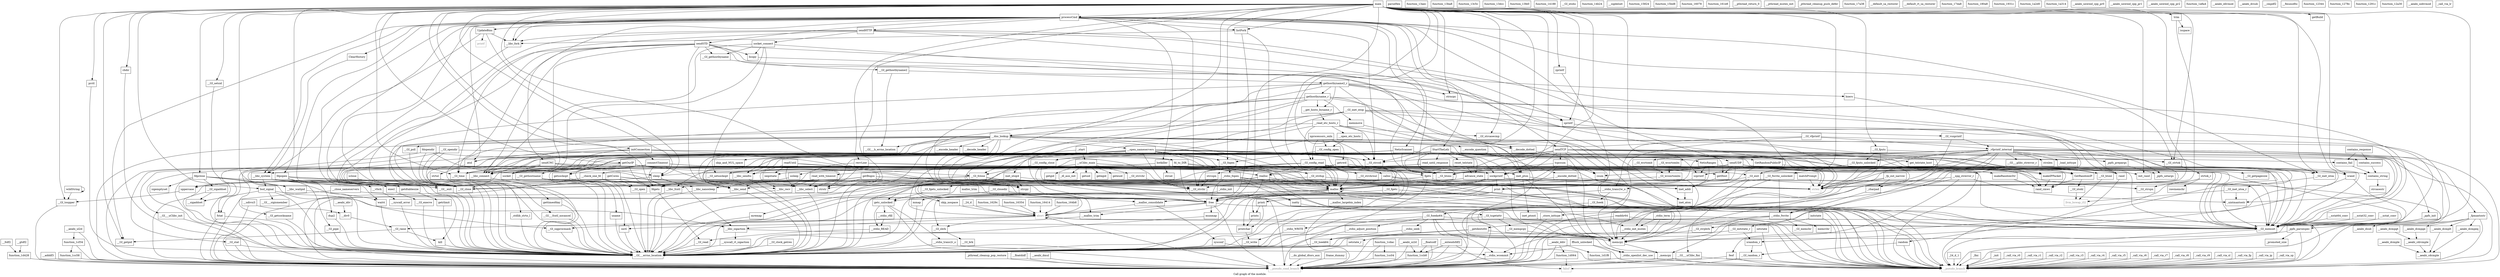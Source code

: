 digraph "Call graph of the module." {
  label="Call graph of the module.";
  node [shape=record];

  Node_fdgets [label="{fdgets}"];
  Node_parseHex [label="{parseHex}"];
  Node_read_with_timeout [label="{read_with_timeout}"];
  Node_contains_success [label="{contains_success}"];
  Node_csum [label="{csum}"];
  Node_contains_fail [label="{contains_fail}"];
  Node_wildString [label="{wildString}"];
  Node_getHost [label="{getHost}"];
  Node_uppercase [label="{uppercase}"];
  Node_readUntil [label="{readUntil}"];
  Node_botkiller [label="{botkiller}"];
  Node_tcpcsum [label="{tcpcsum}"];
  Node_contains_response [label="{contains_response}"];
  Node_contains_string [label="{contains_string}"];
  Node_makeIPPacket [label="{makeIPPacket}"];
  Node_getBogos [label="{getBogos}"];
  Node_getCores [label="{getCores}"];
  Node_get_telstate_host [label="{get_telstate_host}"];
  Node_ClearHistory [label="{ClearHistory}"];
  Node_GetRandomPublicIP [label="{GetRandomPublicIP}"];
  Node_NetisScanner [label="{NetisScanner}"];
  Node_connectTimeout [label="{connectTimeout}"];
  Node_sclose [label="{sclose}"];
  Node_sendTCP [label="{sendTCP}"];
  Node_socket_connect [label="{socket_connect}"];
  Node_listFork [label="{listFork}"];
  Node_makeRandomStr [label="{makeRandomStr}"];
  Node_advance_state [label="{advance_state}"];
  Node_recvLine [label="{recvLine}"];
  Node_sendUDP [label="{sendUDP}"];
  Node_read_until_response [label="{read_until_response}"];
  Node_NetisRanges [label="{NetisRanges}"];
  Node_GetRandomIP [label="{GetRandomIP}"];
  Node_reset_telstate [label="{reset_telstate}"];
  Node_StartTheLelz [label="{StartTheLelz}"];
  Node_negotiate [label="{negotiate}"];
  Node_sendSTD [label="{sendSTD}"];
  Node_matchPrompt [label="{matchPrompt}"];
  Node_fdopendir [label="{fdopendir}"];
  Node_readdir64 [label="{readdir64}"];
  Node__ppfs_parsespec [label="{_ppfs_parsespec}"];
  Node_feof [label="{feof}"];
  Node_function_13aec [label="{function_13aec}"];
  Node_fgets [label="{fgets}"];
  Node_function_13ba8 [label="{function_13ba8}"];
  Node___GI_fputs [label="{__GI_fputs}"];
  Node_function_13c5c [label="{function_13c5c}"];
  Node__stdio_openlist_dec_use [label="{_stdio_openlist_dec_use}"];
  Node_function_13dcc [label="{function_13dcc}"];
  Node_fflush_unlocked [label="{fflush_unlocked}"];
  Node_function_13fe0 [label="{function_13fe0}"];
  Node___GI_fgets_unlocked [label="{__GI_fgets_unlocked}"];
  Node___GI_fputs_unlocked [label="{__GI_fputs_unlocked}"];
  Node___GI_fwrite_unlocked [label="{__GI_fwrite_unlocked}"];
  Node_function_14188 [label="{function_14188}"];
  Node___GI_memset [label="{__GI_memset}"];
  Node_strlen [color="gray50", fontcolor="gray50", label="{strlen}"];
  Node_bcopy [label="{bcopy}"];
  Node___GI_strcoll [label="{__GI_strcoll}"];
  Node_memcpy [label="{memcpy}"];
  Node_bzero [label="{bzero}"];
  Node_strstr [label="{strstr}"];
  Node_strnlen [label="{strnlen}"];
  Node_strcat [label="{strcat}"];
  Node_strcpy [label="{strcpy}"];
  Node_strncpy [label="{strncpy}"];
  Node___GI_strchr [label="{__GI_strchr}"];
  Node___GI___glibc_strerror_r [label="{__GI___glibc_strerror_r}"];
  Node___GI_strtok [label="{__GI_strtok}"];
  Node___GI_strcasecmp [label="{__GI_strcasecmp}"];
  Node___xpg_strerror_r [label="{__xpg_strerror_r}"];
  Node_strcasestr [label="{strcasestr}"];
  Node_isatty [label="{isatty}"];
  Node___GI_tcgetattr [label="{__GI_tcgetattr}"];
  Node___GI_htons [label="{__GI_htons}"];
  Node___GI_htonl [label="{__GI_htonl}"];
  Node___GI_ntohs [label="{__GI_ntohs}"];
  Node___GI_ntohl [label="{__GI_ntohl}"];
  Node___GI_inet_ntoa_r [label="{__GI_inet_ntoa_r}"];
  Node___GI_inet_ntoa [label="{__GI_inet_ntoa}"];
  Node_inet_addr [label="{inet_addr}"];
  Node___GI_gethostbyname [label="{__GI_gethostbyname}"];
  Node___GI_gethostbyname2 [label="{__GI_gethostbyname2}"];
  Node_function_14b24 [label="{function_14b24}"];
  Node___libc_connect [label="{__libc_connect}"];
  Node___GI_getsockname [label="{__GI_getsockname}"];
  Node_getsockopt [label="{getsockopt}"];
  Node___libc_recv [label="{__libc_recv}"];
  Node___libc_send [label="{__libc_send}"];
  Node___libc_sendto [label="{__libc_sendto}"];
  Node___GI_setsockopt [label="{__GI_setsockopt}"];
  Node_socket [label="{socket}"];
  Node___GI_raise [label="{__GI_raise}"];
  Node___GI_sigaddset [label="{__GI_sigaddset}"];
  Node_sigemptyset [label="{sigemptyset}"];
  Node_bsd_signal [label="{bsd_signal}"];
  Node___GI___sigismember [label="{__GI___sigismember}"];
  Node___sigaddset [label="{__sigaddset}"];
  Node___sigdelset [label="{__sigdelset}"];
  Node___malloc_largebin_index [label="{__malloc_largebin_index}"];
  Node_malloc [label="{malloc}"];
  Node_function_15824 [label="{function_15824}"];
  Node_realloc [label="{realloc}"];
  Node_function_15bd8 [label="{function_15bd8}"];
  Node___malloc_trim [label="{__malloc_trim}"];
  Node___malloc_consolidate [label="{__malloc_consolidate}"];
  Node_free [label="{free}"];
  Node_function_16078 [label="{function_16078}"];
  Node_malloc_trim [label="{malloc_trim}"];
  Node_abort [label="{abort}"];
  Node_function_161e8 [label="{function_161e8}"];
  Node_rand [label="{rand}"];
  Node_random [label="{random}"];
  Node_function_1629c [label="{function_1629c}"];
  Node_setstate [label="{setstate}"];
  Node_function_16354 [label="{function_16354}"];
  Node_initstate [label="{initstate}"];
  Node_function_16414 [label="{function_16414}"];
  Node_srand [label="{srand}"];
  Node_function_164b8 [label="{function_164b8}"];
  Node_setstate_r [label="{setstate_r}"];
  Node___GI_random_r [label="{__GI_random_r}"];
  Node_srandom_r [label="{srandom_r}"];
  Node__24_d_1 [label="{_24_d_1}"];
  Node___GI_initstate_r [label="{__GI_initstate_r}"];
  Node_atol [label="{atol}"];
  Node_strtol [label="{strtol}"];
  Node__stdlib_strto_l [label="{_stdlib_strto_l}"];
  Node___GI_exit [label="{__GI_exit}"];
  Node_sleep [label="{sleep}"];
  Node_nprocessors_onln [label="{nprocessors_onln}"];
  Node_sysconf [label="{sysconf}"];
  Node_execl [label="{execl}"];
  Node_usleep [label="{usleep}"];
  Node___pthread_return_0 [label="{__pthread_return_0}"];
  Node___pthread_mutex_init [label="{__pthread_mutex_init}"];
  Node__pthread_cleanup_push_defer [label="{_pthread_cleanup_push_defer}"];
  Node__pthread_cleanup_pop_restore [label="{_pthread_cleanup_pop_restore}"];
  Node___GI___uClibc_fini [label="{__GI___uClibc_fini}"];
  Node___check_one_fd [label="{__check_one_fd}"];
  Node___GI___uClibc_init [label="{__GI___uClibc_init}"];
  Node___GI_opendir [label="{__GI_opendir}"];
  Node___uClibc_main [label="{__uClibc_main}"];
  Node___libc_system [label="{__libc_system}"];
  Node_mmap [label="{mmap}"];
  Node___syscall_error [label="{__syscall_error}"];
  Node___libc_sigaction [label="{__libc_sigaction}"];
  Node_function_17a38 [label="{function_17a38}"];
  Node___default_sa_restorer [label="{__default_sa_restorer}"];
  Node___default_rt_sa_restorer [label="{__default_rt_sa_restorer}"];
  Node_wait4 [label="{wait4}"];
  Node___GI_execve [label="{__GI_execve}"];
  Node_getuid [label="{getuid}"];
  Node___GI_clock_getres [label="{__GI_clock_getres}"];
  Node_getrlimit [label="{getrlimit}"];
  Node_getegid [label="{getegid}"];
  Node_geteuid [label="{geteuid}"];
  Node___GI_sbrk [label="{__GI_sbrk}"];
  Node_getgid [label="{getgid}"];
  Node_munmap [label="{munmap}"];
  Node___libc_nanosleep [label="{__libc_nanosleep}"];
  Node_mremap [label="{mremap}"];
  Node___syscall_rt_sigaction [label="{__syscall_rt_sigaction}"];
  Node___GI_closedir [label="{__GI_closedir}"];
  Node_function_17da8 [label="{function_17da8}"];
  Node_fd_to_DIR [label="{fd_to_DIR}"];
  Node_function_180a8 [label="{function_180a8}"];
  Node___GI___h_errno_location [label="{__GI___h_errno_location}"];
  Node___GI_config_read [label="{__GI_config_read}"];
  Node___GI_config_close [label="{__GI_config_close}"];
  Node___GI_config_open [label="{__GI_config_open}"];
  Node___GI_wcrtomb [label="{__GI_wcrtomb}"];
  Node___GI_wcsrtombs [label="{__GI_wcsrtombs}"];
  Node___GI_wcsnrtombs [label="{__GI_wcsnrtombs}"];
  Node___stdio_WRITE [label="{__stdio_WRITE}"];
  Node___stdio_fwrite [label="{__stdio_fwrite}"];
  Node___stdio_trans2w_o [label="{__stdio_trans2w_o}"];
  Node__load_inttype [label="{_load_inttype}"];
  Node__store_inttype [label="{_store_inttype}"];
  Node__uintmaxtostr [label="{_uintmaxtostr}"];
  Node__fpmaxtostr [label="{_fpmaxtostr}"];
  Node___GI_fgetc [label="{__GI_fgetc}"];
  Node_function_1931c [label="{function_1931c}"];
  Node_getc_unlocked [label="{getc_unlocked}"];
  Node__memcpy [label="{_memcpy}"];
  Node___GI_memchr [label="{__GI_memchr}"];
  Node_strtok_r [label="{strtok_r}"];
  Node_strcspn [label="{strcspn}"];
  Node_rawmemchr [label="{rawmemchr}"];
  Node_memrchr [label="{memrchr}"];
  Node___GI_strspn [label="{__GI_strspn}"];
  Node___GI_strrchr [label="{__GI_strrchr}"];
  Node___GI_mempcpy [label="{__GI_mempcpy}"];
  Node___GI_strchrnul [label="{__GI_strchrnul}"];
  Node___GI_strpbrk [label="{__GI_strpbrk}"];
  Node_inet_aton [label="{inet_aton}"];
  Node_gethostbyname2_r [label="{gethostbyname2_r}"];
  Node_calloc [label="{calloc}"];
  Node_function_1a2d0 [label="{function_1a2d0}"];
  Node__dl_aux_init [label="{_dl_aux_init}"];
  Node_function_1a314 [label="{function_1a314}"];
  Node___GI_brk [label="{__GI_brk}"];
  Node___aeabi_unwind_cpp_pr0 [label="{__aeabi_unwind_cpp_pr0}"];
  Node___aeabi_unwind_cpp_pr1 [label="{__aeabi_unwind_cpp_pr1}"];
  Node___aeabi_unwind_cpp_pr2 [label="{__aeabi_unwind_cpp_pr2}"];
  Node_fstat [label="{fstat}"];
  Node___xstat64_conv [label="{__xstat64_conv}"];
  Node___xstat32_conv [label="{__xstat32_conv}"];
  Node___xstat_conv [label="{__xstat_conv}"];
  Node___getdents64 [label="{__getdents64}"];
  Node___GI_fseek [label="{__GI_fseek}"];
  Node___GI_fseeko64 [label="{__GI_fseeko64}"];
  Node_function_1a8a4 [label="{function_1a8a4}"];
  Node___stdio_READ [label="{__stdio_READ}"];
  Node___stdio_adjust_position [label="{__stdio_adjust_position}"];
  Node___stdio_rfill [label="{__stdio_rfill}"];
  Node___stdio_trans2r_o [label="{__stdio_trans2r_o}"];
  Node___stdio_seek [label="{__stdio_seek}"];
  Node_inet_pton4 [label="{inet_pton4}"];
  Node_inet_pton [label="{inet_pton}"];
  Node_inet_ntop4 [label="{inet_ntop4}"];
  Node___GI_inet_ntop [label="{__GI_inet_ntop}"];
  Node___decode_dotted [label="{__decode_dotted}"];
  Node___dns_lookup [label="{__dns_lookup}"];
  Node__24_d [label="{_24_d}"];
  Node_skip_nospace [label="{skip_nospace}"];
  Node_skip_and_NUL_space [label="{skip_and_NUL_space}"];
  Node___open_nameservers [label="{__open_nameservers}"];
  Node___close_nameservers [label="{__close_nameservers}"];
  Node___get_hosts_byname_r [label="{__get_hosts_byname_r}"];
  Node_gethostbyname_r [label="{gethostbyname_r}"];
  Node___GI_poll [label="{__GI_poll}"];
  Node___GI_gethostname [label="{__GI_gethostname}"];
  Node___GI_stat [label="{__GI_stat}"];
  Node___GI_lseek64 [label="{__GI_lseek64}"];
  Node_memmove [label="{memmove}"];
  Node___GI_strdup [label="{__GI_strdup}"];
  Node___encode_header [label="{__encode_header}"];
  Node___decode_header [label="{__decode_header}"];
  Node___encode_question [label="{__encode_question}"];
  Node___open_etc_hosts [label="{__open_etc_hosts}"];
  Node___read_etc_hosts_r [label="{__read_etc_hosts_r}"];
  Node_uname [label="{uname}"];
  Node___encode_dotted [label="{__encode_dotted}"];
  Node___aeabi_idiv [label="{__aeabi_idiv}"];
  Node___aeabi_idivmod [label="{__aeabi_idivmod}"];
  Node___aeabi_drsub [label="{__aeabi_drsub}"];
  Node___aeabi_dsub [label="{__aeabi_dsub}"];
  Node___adddf3 [label="{__adddf3}"];
  Node_function_1cc04 [label="{function_1cc04}"];
  Node_function_1cc58 [label="{function_1cc58}"];
  Node_function_1ccb8 [label="{function_1ccb8}"];
  Node_function_1cdac [label="{function_1cdac}"];
  Node___aeabi_ui2d [label="{__aeabi_ui2d}"];
  Node___floatsidf [label="{__floatsidf}"];
  Node___extendsfdf2 [label="{__extendsfdf2}"];
  Node___aeabi_ul2d [label="{__aeabi_ul2d}"];
  Node___floatdidf [label="{__floatdidf}"];
  Node_function_1cf34 [label="{function_1cf34}"];
  Node___aeabi_dmul [label="{__aeabi_dmul}"];
  Node_function_1d064 [label="{function_1d064}"];
  Node_function_1d1f8 [label="{function_1d1f8}"];
  Node___aeabi_ddiv [label="{__aeabi_ddiv}"];
  Node___gtdf2 [label="{__gtdf2}"];
  Node___ltdf2 [label="{__ltdf2}"];
  Node___cmpdf2 [label="{__cmpdf2}"];
  Node_function_1d428 [label="{function_1d428}"];
  Node___aeabi_cdrcmple [label="{__aeabi_cdrcmple}"];
  Node___aeabi_cdcmple [label="{__aeabi_cdcmple}"];
  Node___aeabi_dcmpeq [label="{__aeabi_dcmpeq}"];
  Node___aeabi_dcmplt [label="{__aeabi_dcmplt}"];
  Node___aeabi_dcmple [label="{__aeabi_dcmple}"];
  Node___aeabi_dcmpge [label="{__aeabi_dcmpge}"];
  Node___aeabi_dcmpgt [label="{__aeabi_dcmpgt}"];
  Node___fixunsdfsi [label="{__fixunsdfsi}"];
  Node__fini [label="{_fini}"];
  Node_llvm_bswap_i32 [color="gray50", fontcolor="gray50", label="{llvm_bswap_i32}"];
  Node_abort [color="gray50", fontcolor="gray50", label="{abort}"];
  Node_fabsf [color="gray50", fontcolor="gray50", label="{fabsf}"];
  Node___GI_time [label="{__GI_time}"];
  Node_prctl [label="{prctl}"];
  Node___libc_fork [label="{__libc_fork}"];
  Node___libc_waitpid [label="{__libc_waitpid}"];
  Node___libc_select [label="{__libc_select}"];
  Node_chdir [label="{chdir}"];
  Node___GI_read [label="{__GI_read}"];
  Node_getdtablesize [label="{getdtablesize}"];
  Node_kill [label="{kill}"];
  Node_gettimeofday [label="{gettimeofday}"];
  Node___libc_fcntl [label="{__libc_fcntl}"];
  Node___GI___fcntl_nocancel [label="{__GI___fcntl_nocancel}"];
  Node___GI_write [label="{__GI_write}"];
  Node___GI_setsid [label="{__GI_setsid}"];
  Node_ioctl [label="{ioctl}"];
  Node___GI__exit [label="{__GI__exit}"];
  Node___GI_sigprocmask [label="{__GI_sigprocmask}"];
  Node___GI_close [label="{__GI_close}"];
  Node_isspace [label="{isspace}"];
  Node___GI_toupper [label="{__GI_toupper}"];
  Node___GI___errno_location [label="{__GI___errno_location}"];
  Node___GI_fclose [label="{__GI_fclose}"];
  Node_function_12344 [label="{function_12344}"];
  Node___GI_fopen [label="{__GI_fopen}"];
  Node_printf [color="gray50", fontcolor="gray50", label="{printf}"];
  Node_sprintf [label="{sprintf}"];
  Node___GI_vsnprintf [label="{__GI_vsnprintf}"];
  Node__stdio_fopen [label="{_stdio_fopen}"];
  Node_function_1278c [label="{function_1278c}"];
  Node__stdio_init [label="{_stdio_init}"];
  Node___stdio_init_mutex [label="{__stdio_init_mutex}"];
  Node__stdio_term [label="{_stdio_term}"];
  Node_function_1291c [label="{function_1291c}"];
  Node___stdio_wcommit [label="{__stdio_wcommit}"];
  Node___GI_vfprintf [label="{__GI_vfprintf}"];
  Node_function_12a30 [label="{function_12a30}"];
  Node__charpad [label="{_charpad}"];
  Node__fp_out_narrow [label="{_fp_out_narrow}"];
  Node__vfprintf_internal [label="{_vfprintf_internal}"];
  Node__ppfs_init [label="{_ppfs_init}"];
  Node__ppfs_prepargs [label="{_ppfs_prepargs}"];
  Node__ppfs_setargs [label="{_ppfs_setargs}"];
  Node_sendHTTP [label="{sendHTTP}"];
  Node_sendCNC [label="{sendCNC}"];
  Node_UpdateBins [label="{UpdateBins}"];
  Node_processCmd [label="{processCmd}"];
  Node_initConnection [label="{initConnection}"];
  Node_getOurIP [label="{getOurIP}"];
  Node_getBuild [label="{getBuild}"];
  Node_main [label="{main}"];
  Node___udivsi3 [label="{__udivsi3}"];
  Node___aeabi_uidivmod [label="{__aeabi_uidivmod}"];
  Node___div0 [label="{__div0}"];
  Node___vfork [label="{__vfork}"];
  Node_dup2 [label="{dup2}"];
  Node___GI_open [label="{__GI_open}"];
  Node___GI_pipe [label="{__GI_pipe}"];
  Node_getcwd [label="{getcwd}"];
  Node___GI_getpagesize [label="{__GI_getpagesize}"];
  Node___GI_getpid [label="{__GI_getpid}"];
  Node__promoted_size [label="{_promoted_size}"];
  Node___pseudo_branch [color="gray50", fontcolor="gray50", label="{__pseudo_branch}"];
  Node___pseudo_cond_branch [color="gray50", fontcolor="gray50", label="{__pseudo_cond_branch}"];
  Node__init [label="{_init}"];
  Node__call_via_r0 [label="{_call_via_r0}"];
  Node__call_via_r1 [label="{_call_via_r1}"];
  Node__call_via_r2 [label="{_call_via_r2}"];
  Node__call_via_r3 [label="{_call_via_r3}"];
  Node__call_via_r4 [label="{_call_via_r4}"];
  Node__call_via_r5 [label="{_call_via_r5}"];
  Node__call_via_lr [label="{_call_via_lr}"];
  Node__call_via_r6 [label="{_call_via_r6}"];
  Node__call_via_r7 [label="{_call_via_r7}"];
  Node__call_via_r8 [label="{_call_via_r8}"];
  Node__call_via_r9 [label="{_call_via_r9}"];
  Node__call_via_sl [label="{_call_via_sl}"];
  Node__call_via_fp [label="{_call_via_fp}"];
  Node__call_via_ip [label="{_call_via_ip}"];
  Node__call_via_sp [label="{_call_via_sp}"];
  Node___do_global_dtors_aux [label="{__do_global_dtors_aux}"];
  Node_frame_dummy [label="{frame_dummy}"];
  Node__start [label="{_start}"];
  Node_init_rand [label="{init_rand}"];
  Node_rand_cmwc [label="{rand_cmwc}"];
  Node_trim [label="{trim}"];
  Node_printchar [label="{printchar}"];
  Node_prints [label="{prints}"];
  Node_printi [label="{printi}"];
  Node_print [label="{print}"];
  Node_zprintf [label="{zprintf}"];
  Node_szprintf [label="{szprintf}"];
  Node_sockprintf [label="{sockprintf}"];
  Node_fdpopen [label="{fdpopen}"];
  Node_fdpclose [label="{fdpclose}"];
  Node_fdgets -> Node___GI_read;
  Node_read_with_timeout -> Node___libc_recv;
  Node_read_with_timeout -> Node___libc_select;
  Node_contains_success -> Node_contains_string;
  Node_contains_fail -> Node_contains_string;
  Node_wildString -> Node_wildString;
  Node_wildString -> Node___GI_toupper;
  Node_getHost -> Node_inet_addr;
  Node_uppercase -> Node___GI_toupper;
  Node_readUntil -> Node_negotiate;
  Node_readUntil -> Node_matchPrompt;
  Node_readUntil -> Node_strstr;
  Node_readUntil -> Node___libc_recv;
  Node_readUntil -> Node___libc_select;
  Node_botkiller -> Node_memcpy;
  Node_botkiller -> Node_strcat;
  Node_botkiller -> Node_sleep;
  Node_botkiller -> Node___libc_system;
  Node_tcpcsum -> Node_csum;
  Node_tcpcsum -> Node_memcpy;
  Node_tcpcsum -> Node___GI_htons;
  Node_tcpcsum -> Node_malloc;
  Node_tcpcsum -> Node_free;
  Node_contains_response -> Node_contains_success;
  Node_contains_response -> Node_contains_fail;
  Node_contains_string -> Node_strcasestr;
  Node_makeIPPacket -> Node_rand_cmwc;
  Node_getBogos -> Node_fdgets;
  Node_getBogos -> Node_uppercase;
  Node_getBogos -> Node___GI_memset;
  Node_getBogos -> Node_strlen;
  Node_getBogos -> Node_strstr;
  Node_getBogos -> Node_strcpy;
  Node_getBogos -> Node___GI_strchr;
  Node_getBogos -> Node___GI_close;
  Node_getBogos -> Node___GI_open;
  Node_getCores -> Node_fdgets;
  Node_getCores -> Node_uppercase;
  Node_getCores -> Node___GI_memset;
  Node_getCores -> Node_strstr;
  Node_getCores -> Node___GI_close;
  Node_getCores -> Node___GI_open;
  Node_get_telstate_host -> Node___GI_inet_ntoa;
  Node_ClearHistory -> Node___libc_system;
  Node_GetRandomPublicIP -> Node_inet_addr;
  Node_GetRandomPublicIP -> Node_rand;
  Node_GetRandomPublicIP -> Node_szprintf;
  Node_NetisScanner -> Node_NetisRanges;
  Node_NetisScanner -> Node___GI_memset;
  Node_NetisScanner -> Node_strlen;
  Node_NetisScanner -> Node___GI_htons;
  Node_NetisScanner -> Node___libc_sendto;
  Node_NetisScanner -> Node_socket;
  Node_NetisScanner -> Node___GI_close;
  Node_connectTimeout -> Node_getHost;
  Node_connectTimeout -> Node___GI_memset;
  Node_connectTimeout -> Node___GI_htons;
  Node_connectTimeout -> Node___libc_connect;
  Node_connectTimeout -> Node_getsockopt;
  Node_connectTimeout -> Node___libc_select;
  Node_connectTimeout -> Node___libc_fcntl;
  Node_connectTimeout -> Node___GI___errno_location;
  Node_sclose -> Node___GI_close;
  Node_sendTCP -> Node_csum;
  Node_sendTCP -> Node_getHost;
  Node_sendTCP -> Node_tcpcsum;
  Node_sendTCP -> Node_makeIPPacket;
  Node_sendTCP -> Node_GetRandomIP;
  Node_sendTCP -> Node___GI_memset;
  Node_sendTCP -> Node___GI_strcoll;
  Node_sendTCP -> Node___GI_strtok;
  Node_sendTCP -> Node___GI_htons;
  Node_sendTCP -> Node___GI_htonl;
  Node_sendTCP -> Node___libc_sendto;
  Node_sendTCP -> Node___GI_setsockopt;
  Node_sendTCP -> Node_socket;
  Node_sendTCP -> Node___GI_time;
  Node_sendTCP -> Node_rand_cmwc;
  Node_sendTCP -> Node_sockprintf;
  Node_socket_connect -> Node_bcopy;
  Node_socket_connect -> Node___GI_htons;
  Node_socket_connect -> Node___GI_gethostbyname;
  Node_socket_connect -> Node___libc_connect;
  Node_socket_connect -> Node___GI_setsockopt;
  Node_socket_connect -> Node_socket;
  Node_listFork -> Node_malloc;
  Node_listFork -> Node_free;
  Node_listFork -> Node___libc_fork;
  Node_makeRandomStr -> Node_rand_cmwc;
  Node_advance_state -> Node___GI_memset;
  Node_advance_state -> Node___GI_close;
  Node_recvLine -> Node___GI_memset;
  Node_recvLine -> Node___libc_recv;
  Node_recvLine -> Node___libc_select;
  Node_recvLine -> Node_sockprintf;
  Node_sendUDP -> Node_csum;
  Node_sendUDP -> Node_getHost;
  Node_sendUDP -> Node_makeIPPacket;
  Node_sendUDP -> Node_makeRandomStr;
  Node_sendUDP -> Node_GetRandomIP;
  Node_sendUDP -> Node___GI_memset;
  Node_sendUDP -> Node___GI_htons;
  Node_sendUDP -> Node___GI_htonl;
  Node_sendUDP -> Node___libc_sendto;
  Node_sendUDP -> Node___GI_setsockopt;
  Node_sendUDP -> Node_socket;
  Node_sendUDP -> Node_malloc;
  Node_sendUDP -> Node_rand;
  Node_sendUDP -> Node_srand;
  Node_sendUDP -> Node_usleep;
  Node_sendUDP -> Node___GI_time;
  Node_sendUDP -> Node_init_rand;
  Node_sendUDP -> Node_rand_cmwc;
  Node_sendUDP -> Node_sockprintf;
  Node_read_until_response -> Node_read_with_timeout;
  Node_read_until_response -> Node_contains_string;
  Node_read_until_response -> Node_negotiate;
  Node_read_until_response -> Node___GI_memset;
  Node_NetisRanges -> Node_inet_addr;
  Node_NetisRanges -> Node_rand;
  Node_NetisRanges -> Node_szprintf;
  Node_GetRandomIP -> Node___GI_ntohl;
  Node_GetRandomIP -> Node_rand_cmwc;
  Node_reset_telstate -> Node_advance_state;
  Node_StartTheLelz -> Node_contains_success;
  Node_StartTheLelz -> Node_contains_fail;
  Node_StartTheLelz -> Node_get_telstate_host;
  Node_StartTheLelz -> Node_GetRandomPublicIP;
  Node_StartTheLelz -> Node_advance_state;
  Node_StartTheLelz -> Node_read_until_response;
  Node_StartTheLelz -> Node_reset_telstate;
  Node_StartTheLelz -> Node___GI_memset;
  Node_StartTheLelz -> Node_strlen;
  Node_StartTheLelz -> Node___GI_htons;
  Node_StartTheLelz -> Node___libc_connect;
  Node_StartTheLelz -> Node_getsockopt;
  Node_StartTheLelz -> Node___libc_send;
  Node_StartTheLelz -> Node_socket;
  Node_StartTheLelz -> Node_malloc;
  Node_StartTheLelz -> Node_srand;
  Node_StartTheLelz -> Node___GI_time;
  Node_StartTheLelz -> Node___libc_select;
  Node_StartTheLelz -> Node___libc_fcntl;
  Node_StartTheLelz -> Node___GI___errno_location;
  Node_StartTheLelz -> Node_rand_cmwc;
  Node_StartTheLelz -> Node_sockprintf;
  Node_negotiate -> Node___libc_send;
  Node_sendSTD -> Node_bcopy;
  Node_sendSTD -> Node_memcpy;
  Node_sendSTD -> Node_bzero;
  Node_sendSTD -> Node___GI_gethostbyname;
  Node_sendSTD -> Node___libc_connect;
  Node_sendSTD -> Node___libc_send;
  Node_sendSTD -> Node_socket;
  Node_sendSTD -> Node_rand;
  Node_sendSTD -> Node___GI_time;
  Node_sendSTD -> Node___GI__exit;
  Node_sendSTD -> Node___GI_close;
  Node_matchPrompt -> Node_strlen;
  Node_fdopendir -> Node_fd_to_DIR;
  Node_fdopendir -> Node_fstat;
  Node_fdopendir -> Node___libc_fcntl;
  Node_fdopendir -> Node___GI___errno_location;
  Node_readdir64 -> Node___getdents64;
  Node_readdir64 -> Node___pseudo_branch;
  Node__ppfs_parsespec -> Node_memcpy;
  Node__ppfs_parsespec -> Node__promoted_size;
  Node__ppfs_parsespec -> Node___pseudo_branch;
  Node_feof -> Node___pseudo_branch;
  Node_feof -> Node___pseudo_cond_branch;
  Node_fgets -> Node___GI_fgets_unlocked;
  Node_fgets -> Node___pseudo_branch;
  Node_fgets -> Node___pseudo_cond_branch;
  Node___GI_fputs -> Node___GI_fputs_unlocked;
  Node___GI_fputs -> Node___pseudo_branch;
  Node___GI_fputs -> Node___pseudo_cond_branch;
  Node__stdio_openlist_dec_use -> Node___pseudo_branch;
  Node__stdio_openlist_dec_use -> Node___pseudo_cond_branch;
  Node_fflush_unlocked -> Node__stdio_openlist_dec_use;
  Node_fflush_unlocked -> Node___stdio_wcommit;
  Node_fflush_unlocked -> Node___pseudo_branch;
  Node___GI_fgets_unlocked -> Node_getc_unlocked;
  Node___GI_fputs_unlocked -> Node___GI_fwrite_unlocked;
  Node___GI_fputs_unlocked -> Node_strlen;
  Node___GI_fwrite_unlocked -> Node___stdio_fwrite;
  Node___GI_fwrite_unlocked -> Node___stdio_trans2w_o;
  Node___GI_fwrite_unlocked -> Node___GI___errno_location;
  Node___GI_memset -> Node___pseudo_branch;
  Node_bcopy -> Node__memcpy;
  Node_memcpy -> Node__memcpy;
  Node_bzero -> Node___GI_memset;
  Node___GI___glibc_strerror_r -> Node___xpg_strerror_r;
  Node___GI_strtok -> Node_strtok_r;
  Node___xpg_strerror_r -> Node_strlen;
  Node___xpg_strerror_r -> Node_memcpy;
  Node___xpg_strerror_r -> Node__uintmaxtostr;
  Node___xpg_strerror_r -> Node___GI___errno_location;
  Node_isatty -> Node___GI_tcgetattr;
  Node___GI_tcgetattr -> Node___GI_memset;
  Node___GI_tcgetattr -> Node___GI_mempcpy;
  Node___GI_tcgetattr -> Node_ioctl;
  Node___GI_htonl -> Node_llvm_bswap_i32;
  Node___GI_ntohl -> Node_llvm_bswap_i32;
  Node___GI_inet_ntoa_r -> Node__uintmaxtostr;
  Node___GI_inet_ntoa_r -> Node_llvm_bswap_i32;
  Node___GI_inet_ntoa -> Node___GI_inet_ntoa_r;
  Node_inet_addr -> Node_inet_aton;
  Node___GI_gethostbyname -> Node___GI_gethostbyname2;
  Node___GI_gethostbyname2 -> Node___GI___h_errno_location;
  Node___GI_gethostbyname2 -> Node_gethostbyname2_r;
  Node___libc_connect -> Node___GI___errno_location;
  Node___GI_getsockname -> Node___GI___errno_location;
  Node_getsockopt -> Node___GI___errno_location;
  Node___libc_recv -> Node___GI___errno_location;
  Node___libc_send -> Node___GI___errno_location;
  Node___libc_sendto -> Node___GI___errno_location;
  Node___GI_setsockopt -> Node___GI___errno_location;
  Node_socket -> Node___GI___errno_location;
  Node___GI_raise -> Node_kill;
  Node___GI_raise -> Node___GI_getpid;
  Node___GI_sigaddset -> Node___sigaddset;
  Node___GI_sigaddset -> Node___GI___errno_location;
  Node_bsd_signal -> Node___GI___sigismember;
  Node_bsd_signal -> Node___sigaddset;
  Node_bsd_signal -> Node___libc_sigaction;
  Node_bsd_signal -> Node___GI___errno_location;
  Node___malloc_largebin_index -> Node___pseudo_cond_branch;
  Node_malloc -> Node___malloc_largebin_index;
  Node_malloc -> Node_malloc;
  Node_malloc -> Node___malloc_consolidate;
  Node_malloc -> Node_free;
  Node_malloc -> Node_abort;
  Node_malloc -> Node_mmap;
  Node_malloc -> Node___GI_sbrk;
  Node_malloc -> Node___GI___errno_location;
  Node_malloc -> Node___pseudo_branch;
  Node_realloc -> Node_memcpy;
  Node_realloc -> Node_malloc;
  Node_realloc -> Node_free;
  Node_realloc -> Node_abort;
  Node_realloc -> Node_mremap;
  Node_realloc -> Node___GI___errno_location;
  Node_realloc -> Node___pseudo_branch;
  Node___malloc_trim -> Node___GI_sbrk;
  Node___malloc_consolidate -> Node_abort;
  Node___malloc_consolidate -> Node_sysconf;
  Node_free -> Node___malloc_trim;
  Node_free -> Node_abort;
  Node_free -> Node_munmap;
  Node_free -> Node___pseudo_branch;
  Node_free -> Node___pseudo_cond_branch;
  Node_malloc_trim -> Node___malloc_trim;
  Node_malloc_trim -> Node___malloc_consolidate;
  Node_abort -> Node___GI_memset;
  Node_abort -> Node___GI_raise;
  Node_abort -> Node_abort;
  Node_abort -> Node___libc_sigaction;
  Node_abort -> Node___GI_sigprocmask;
  Node_abort -> Node___pseudo_branch;
  Node_abort -> Node___pseudo_cond_branch;
  Node_rand -> Node_random;
  Node_random -> Node___GI_random_r;
  Node_random -> Node___pseudo_branch;
  Node_function_1629c -> Node_abort;
  Node_setstate -> Node_setstate_r;
  Node_setstate -> Node___pseudo_branch;
  Node_function_16354 -> Node_abort;
  Node_initstate -> Node___GI_initstate_r;
  Node_initstate -> Node___pseudo_branch;
  Node_function_16414 -> Node_abort;
  Node_srand -> Node_srandom_r;
  Node_srand -> Node___pseudo_branch;
  Node_function_164b8 -> Node_abort;
  Node_setstate_r -> Node___GI___errno_location;
  Node___GI_random_r -> Node_fabsf;
  Node_srandom_r -> Node___GI_random_r;
  Node__24_d_1 -> Node___pseudo_branch;
  Node___GI_initstate_r -> Node_srandom_r;
  Node___GI_initstate_r -> Node___GI___errno_location;
  Node_atol -> Node_strtol;
  Node_strtol -> Node__stdlib_strto_l;
  Node__stdlib_strto_l -> Node___GI___errno_location;
  Node___GI_exit -> Node___GI___uClibc_fini;
  Node___GI_exit -> Node___GI__exit;
  Node___GI_exit -> Node___pseudo_branch;
  Node___GI_exit -> Node___pseudo_cond_branch;
  Node_sleep -> Node___libc_sigaction;
  Node_sleep -> Node___libc_nanosleep;
  Node_sleep -> Node___pseudo_cond_branch;
  Node_nprocessors_onln -> Node___GI_strcoll;
  Node_nprocessors_onln -> Node___GI_config_read;
  Node_nprocessors_onln -> Node___GI_config_close;
  Node_nprocessors_onln -> Node___GI_config_open;
  Node_sysconf -> Node___GI___errno_location;
  Node_sysconf -> Node___pseudo_branch;
  Node_execl -> Node___GI_execve;
  Node_usleep -> Node___libc_nanosleep;
  Node__pthread_cleanup_pop_restore -> Node___pseudo_cond_branch;
  Node___GI___uClibc_fini -> Node___pseudo_branch;
  Node___GI___uClibc_fini -> Node___pseudo_cond_branch;
  Node___check_one_fd -> Node___libc_fcntl;
  Node___check_one_fd -> Node___GI_open;
  Node___check_one_fd -> Node___pseudo_cond_branch;
  Node___GI___uClibc_init -> Node___pseudo_cond_branch;
  Node___GI_opendir -> Node_fd_to_DIR;
  Node___GI_opendir -> Node_fstat;
  Node___GI_opendir -> Node___GI___fcntl_nocancel;
  Node___GI_opendir -> Node___GI___errno_location;
  Node___uClibc_main -> Node___GI_memset;
  Node___uClibc_main -> Node___GI_exit;
  Node___uClibc_main -> Node___check_one_fd;
  Node___uClibc_main -> Node___GI___uClibc_init;
  Node___uClibc_main -> Node_getuid;
  Node___uClibc_main -> Node_getegid;
  Node___uClibc_main -> Node_geteuid;
  Node___uClibc_main -> Node_getgid;
  Node___uClibc_main -> Node___GI_strrchr;
  Node___uClibc_main -> Node__dl_aux_init;
  Node___uClibc_main -> Node___pseudo_branch;
  Node___uClibc_main -> Node___pseudo_cond_branch;
  Node___libc_system -> Node_bsd_signal;
  Node___libc_system -> Node_execl;
  Node___libc_system -> Node_wait4;
  Node___libc_system -> Node___GI__exit;
  Node___libc_system -> Node___vfork;
  Node_mmap -> Node___GI___errno_location;
  Node___syscall_error -> Node___GI___errno_location;
  Node___libc_sigaction -> Node_memcpy;
  Node___libc_sigaction -> Node___syscall_rt_sigaction;
  Node_wait4 -> Node___GI___errno_location;
  Node___GI_execve -> Node___GI___errno_location;
  Node___GI_clock_getres -> Node___GI___errno_location;
  Node_getrlimit -> Node___GI___errno_location;
  Node___GI_sbrk -> Node___GI_brk;
  Node_munmap -> Node___GI___errno_location;
  Node___libc_nanosleep -> Node___GI___errno_location;
  Node_mremap -> Node___GI___errno_location;
  Node___syscall_rt_sigaction -> Node___GI___errno_location;
  Node___GI_closedir -> Node_free;
  Node___GI_closedir -> Node___GI___errno_location;
  Node___GI_closedir -> Node___pseudo_branch;
  Node_fd_to_DIR -> Node_malloc;
  Node_fd_to_DIR -> Node_free;
  Node_fd_to_DIR -> Node_calloc;
  Node___GI_config_read -> Node_fgets;
  Node___GI_config_read -> Node___GI_memset;
  Node___GI_config_read -> Node_strlen;
  Node___GI_config_read -> Node___GI_strchr;
  Node___GI_config_read -> Node_malloc;
  Node___GI_config_read -> Node_realloc;
  Node___GI_config_read -> Node___GI_fgetc;
  Node___GI_config_read -> Node_getc_unlocked;
  Node___GI_config_read -> Node_strcspn;
  Node___GI_config_read -> Node___GI_strspn;
  Node___GI_config_read -> Node___GI_strchrnul;
  Node___GI_config_close -> Node_free;
  Node___GI_config_close -> Node___GI_fclose;
  Node___GI_config_close -> Node___pseudo_cond_branch;
  Node___GI_config_open -> Node_calloc;
  Node___GI_config_open -> Node___GI_fopen;
  Node___GI_wcrtomb -> Node___GI_wcsnrtombs;
  Node___GI_wcsrtombs -> Node___GI_wcsnrtombs;
  Node___GI_wcsnrtombs -> Node___GI___errno_location;
  Node___stdio_WRITE -> Node___GI_write;
  Node___stdio_fwrite -> Node_memcpy;
  Node___stdio_fwrite -> Node___stdio_WRITE;
  Node___stdio_fwrite -> Node___GI_memchr;
  Node___stdio_fwrite -> Node_memrchr;
  Node___stdio_fwrite -> Node___stdio_wcommit;
  Node___stdio_trans2w_o -> Node___GI_fseek;
  Node___stdio_trans2w_o -> Node___GI___errno_location;
  Node__store_inttype -> Node___pseudo_cond_branch;
  Node__fpmaxtostr -> Node___GI_memset;
  Node__fpmaxtostr -> Node___aeabi_dsub;
  Node__fpmaxtostr -> Node___aeabi_dcmpeq;
  Node__fpmaxtostr -> Node___aeabi_dcmplt;
  Node__fpmaxtostr -> Node___aeabi_dcmpge;
  Node__fpmaxtostr -> Node___pseudo_branch;
  Node___GI_fgetc -> Node_getc_unlocked;
  Node___GI_fgetc -> Node___pseudo_branch;
  Node_getc_unlocked -> Node___stdio_READ;
  Node_getc_unlocked -> Node___stdio_rfill;
  Node_getc_unlocked -> Node___stdio_trans2r_o;
  Node_getc_unlocked -> Node___pseudo_cond_branch;
  Node__memcpy -> Node___pseudo_branch;
  Node__memcpy -> Node___pseudo_cond_branch;
  Node_strtok_r -> Node_rawmemchr;
  Node_strtok_r -> Node___GI_strspn;
  Node_strtok_r -> Node___GI_strpbrk;
  Node_strcspn -> Node___GI_strchr;
  Node___GI_strrchr -> Node___GI_strchr;
  Node___GI_mempcpy -> Node_memcpy;
  Node___GI_strpbrk -> Node___pseudo_cond_branch;
  Node_gethostbyname2_r -> Node___GI_memset;
  Node_gethostbyname2_r -> Node_memcpy;
  Node_gethostbyname2_r -> Node_strncpy;
  Node_gethostbyname2_r -> Node_free;
  Node_gethostbyname2_r -> Node_inet_pton;
  Node_gethostbyname2_r -> Node___decode_dotted;
  Node_gethostbyname2_r -> Node___dns_lookup;
  Node_gethostbyname2_r -> Node___get_hosts_byname_r;
  Node_gethostbyname2_r -> Node_gethostbyname_r;
  Node_gethostbyname2_r -> Node___GI___errno_location;
  Node_calloc -> Node___GI_memset;
  Node_calloc -> Node_malloc;
  Node_calloc -> Node___GI___errno_location;
  Node_calloc -> Node___pseudo_branch;
  Node_fstat -> Node___GI___errno_location;
  Node_fstat -> Node___pseudo_cond_branch;
  Node___xstat64_conv -> Node___GI_memset;
  Node___xstat32_conv -> Node___GI_memset;
  Node___xstat_conv -> Node___GI_memset;
  Node___getdents64 -> Node_memcpy;
  Node___getdents64 -> Node___GI_lseek64;
  Node___getdents64 -> Node___GI___errno_location;
  Node___GI_fseek -> Node___GI_fseeko64;
  Node___GI_fseeko64 -> Node___stdio_adjust_position;
  Node___GI_fseeko64 -> Node___stdio_seek;
  Node___GI_fseeko64 -> Node___GI___errno_location;
  Node___GI_fseeko64 -> Node___stdio_wcommit;
  Node___GI_fseeko64 -> Node___pseudo_branch;
  Node___GI_fseeko64 -> Node___pseudo_cond_branch;
  Node___stdio_READ -> Node___GI_read;
  Node___stdio_adjust_position -> Node___GI___errno_location;
  Node___stdio_rfill -> Node___stdio_READ;
  Node___stdio_trans2r_o -> Node___GI___errno_location;
  Node___stdio_trans2r_o -> Node___stdio_wcommit;
  Node___stdio_seek -> Node___GI_lseek64;
  Node_inet_pton4 -> Node_memcpy;
  Node_inet_pton -> Node___GI_memset;
  Node_inet_pton -> Node_memcpy;
  Node_inet_pton -> Node___GI_strchr;
  Node_inet_pton -> Node_inet_pton4;
  Node_inet_pton -> Node___GI___errno_location;
  Node_inet_ntop4 -> Node_strlen;
  Node_inet_ntop4 -> Node_strcpy;
  Node_inet_ntop4 -> Node___GI___errno_location;
  Node___GI_inet_ntop -> Node___GI_memset;
  Node___GI_inet_ntop -> Node_strlen;
  Node___GI_inet_ntop -> Node_strcpy;
  Node___GI_inet_ntop -> Node_inet_ntop4;
  Node___GI_inet_ntop -> Node___GI___errno_location;
  Node___GI_inet_ntop -> Node_sprintf;
  Node___decode_dotted -> Node_memcpy;
  Node___dns_lookup -> Node___GI_memset;
  Node___dns_lookup -> Node_strlen;
  Node___dns_lookup -> Node_memcpy;
  Node___dns_lookup -> Node_strcpy;
  Node___dns_lookup -> Node___libc_connect;
  Node___dns_lookup -> Node___libc_recv;
  Node___dns_lookup -> Node___libc_send;
  Node___dns_lookup -> Node_socket;
  Node___dns_lookup -> Node_malloc;
  Node___dns_lookup -> Node_free;
  Node___dns_lookup -> Node___GI___h_errno_location;
  Node___dns_lookup -> Node___decode_dotted;
  Node___dns_lookup -> Node___open_nameservers;
  Node___dns_lookup -> Node___GI_poll;
  Node___dns_lookup -> Node___GI_strdup;
  Node___dns_lookup -> Node___encode_header;
  Node___dns_lookup -> Node___decode_header;
  Node___dns_lookup -> Node___encode_question;
  Node___dns_lookup -> Node___GI_close;
  Node___dns_lookup -> Node___pseudo_branch;
  Node___dns_lookup -> Node___pseudo_cond_branch;
  Node__24_d -> Node_abort;
  Node_skip_nospace -> Node_abort;
  Node___open_nameservers -> Node_fgets;
  Node___open_nameservers -> Node___GI_memset;
  Node___open_nameservers -> Node___GI_strcoll;
  Node___open_nameservers -> Node___GI_strchr;
  Node___open_nameservers -> Node_malloc;
  Node___open_nameservers -> Node_realloc;
  Node___open_nameservers -> Node_free;
  Node___open_nameservers -> Node_atol;
  Node___open_nameservers -> Node_inet_pton;
  Node___open_nameservers -> Node_skip_nospace;
  Node___open_nameservers -> Node_skip_and_NUL_space;
  Node___open_nameservers -> Node___GI_gethostname;
  Node___open_nameservers -> Node___GI_stat;
  Node___open_nameservers -> Node___GI_strdup;
  Node___open_nameservers -> Node___GI_fclose;
  Node___open_nameservers -> Node___GI_fopen;
  Node___open_nameservers -> Node___pseudo_cond_branch;
  Node___close_nameservers -> Node_free;
  Node___close_nameservers -> Node___pseudo_cond_branch;
  Node___get_hosts_byname_r -> Node___read_etc_hosts_r;
  Node_gethostbyname_r -> Node_strlen;
  Node_gethostbyname_r -> Node_memcpy;
  Node_gethostbyname_r -> Node_strcpy;
  Node_gethostbyname_r -> Node_free;
  Node_gethostbyname_r -> Node_inet_aton;
  Node_gethostbyname_r -> Node___dns_lookup;
  Node_gethostbyname_r -> Node___get_hosts_byname_r;
  Node_gethostbyname_r -> Node_memmove;
  Node_gethostbyname_r -> Node___GI___errno_location;
  Node___GI_poll -> Node___GI___errno_location;
  Node___GI_gethostname -> Node_strlen;
  Node___GI_gethostname -> Node_strcpy;
  Node___GI_gethostname -> Node_uname;
  Node___GI_gethostname -> Node___GI___errno_location;
  Node___GI_stat -> Node___GI___errno_location;
  Node___GI_stat -> Node___pseudo_cond_branch;
  Node___GI_lseek64 -> Node___GI___errno_location;
  Node_memmove -> Node__memcpy;
  Node___GI_strdup -> Node_strlen;
  Node___GI_strdup -> Node_malloc;
  Node___GI_strdup -> Node___pseudo_cond_branch;
  Node___encode_question -> Node___encode_dotted;
  Node___open_etc_hosts -> Node___GI_config_open;
  Node___read_etc_hosts_r -> Node___GI_strcoll;
  Node___read_etc_hosts_r -> Node___GI_strcasecmp;
  Node___read_etc_hosts_r -> Node___GI_config_read;
  Node___read_etc_hosts_r -> Node___GI_config_close;
  Node___read_etc_hosts_r -> Node_inet_pton;
  Node___read_etc_hosts_r -> Node___open_etc_hosts;
  Node___read_etc_hosts_r -> Node___GI___errno_location;
  Node_uname -> Node___GI___errno_location;
  Node___encode_dotted -> Node_strlen;
  Node___encode_dotted -> Node_memcpy;
  Node___encode_dotted -> Node___GI_strchr;
  Node___aeabi_idiv -> Node___div0;
  Node___adddf3 -> Node___pseudo_cond_branch;
  Node_function_1cc04 -> Node___pseudo_cond_branch;
  Node_function_1cc58 -> Node___pseudo_cond_branch;
  Node_function_1ccb8 -> Node___pseudo_cond_branch;
  Node_function_1cdac -> Node_function_1cc04;
  Node_function_1cdac -> Node___pseudo_cond_branch;
  Node___aeabi_ui2d -> Node_function_1ccb8;
  Node___aeabi_ui2d -> Node___pseudo_cond_branch;
  Node___floatsidf -> Node_function_1ccb8;
  Node___floatsidf -> Node___pseudo_cond_branch;
  Node___extendsfdf2 -> Node_function_1ccb8;
  Node___extendsfdf2 -> Node_fabsf;
  Node___extendsfdf2 -> Node___pseudo_cond_branch;
  Node___aeabi_ul2d -> Node_function_1cf34;
  Node___aeabi_ul2d -> Node___pseudo_cond_branch;
  Node___floatdidf -> Node___pseudo_cond_branch;
  Node_function_1cf34 -> Node_function_1cc58;
  Node_function_1cf34 -> Node___pseudo_cond_branch;
  Node___aeabi_dmul -> Node___pseudo_cond_branch;
  Node_function_1d064 -> Node_fabsf;
  Node_function_1d064 -> Node___pseudo_cond_branch;
  Node___aeabi_ddiv -> Node_function_1d064;
  Node___aeabi_ddiv -> Node_function_1d1f8;
  Node___aeabi_ddiv -> Node___pseudo_cond_branch;
  Node___gtdf2 -> Node_function_1d428;
  Node___ltdf2 -> Node_function_1d428;
  Node_function_1d428 -> Node___pseudo_cond_branch;
  Node___aeabi_cdrcmple -> Node___aeabi_cdcmple;
  Node___aeabi_dcmpeq -> Node___aeabi_cdcmple;
  Node___aeabi_dcmplt -> Node___aeabi_cdcmple;
  Node___aeabi_dcmple -> Node___aeabi_cdcmple;
  Node___aeabi_dcmpge -> Node___aeabi_cdrcmple;
  Node___aeabi_dcmpgt -> Node___aeabi_cdrcmple;
  Node__fini -> Node___pseudo_branch;
  Node___GI_time -> Node_gettimeofday;
  Node_prctl -> Node___GI___errno_location;
  Node___libc_fork -> Node___GI___errno_location;
  Node___libc_waitpid -> Node_wait4;
  Node___libc_select -> Node___GI___errno_location;
  Node_chdir -> Node___GI___errno_location;
  Node___GI_read -> Node___GI___errno_location;
  Node_getdtablesize -> Node_getrlimit;
  Node_kill -> Node___GI___errno_location;
  Node_gettimeofday -> Node___GI___errno_location;
  Node___libc_fcntl -> Node___GI___errno_location;
  Node___GI___fcntl_nocancel -> Node___GI___errno_location;
  Node___GI_write -> Node___GI___errno_location;
  Node___GI_setsid -> Node___GI___errno_location;
  Node_ioctl -> Node___GI___errno_location;
  Node___GI__exit -> Node___GI___errno_location;
  Node___GI_sigprocmask -> Node___GI___errno_location;
  Node___GI_close -> Node___GI___errno_location;
  Node___GI_toupper -> Node___pseudo_cond_branch;
  Node___GI_fclose -> Node__stdio_openlist_dec_use;
  Node___GI_fclose -> Node___GI_close;
  Node___GI_fclose -> Node___pseudo_branch;
  Node___GI_fclose -> Node___pseudo_cond_branch;
  Node___GI_fopen -> Node__stdio_fopen;
  Node_sprintf -> Node___GI_vsnprintf;
  Node___GI_vsnprintf -> Node___stdio_init_mutex;
  Node___GI_vsnprintf -> Node__vfprintf_internal;
  Node__stdio_fopen -> Node_isatty;
  Node__stdio_fopen -> Node_malloc;
  Node__stdio_fopen -> Node_free;
  Node__stdio_fopen -> Node___libc_fcntl;
  Node__stdio_fopen -> Node___GI___errno_location;
  Node__stdio_fopen -> Node___stdio_init_mutex;
  Node__stdio_fopen -> Node___GI_open;
  Node__stdio_fopen -> Node___pseudo_branch;
  Node__stdio_init -> Node_isatty;
  Node__stdio_init -> Node___GI___errno_location;
  Node___stdio_init_mutex -> Node_memcpy;
  Node__stdio_term -> Node___stdio_init_mutex;
  Node__stdio_term -> Node___pseudo_branch;
  Node__stdio_term -> Node___pseudo_cond_branch;
  Node___stdio_wcommit -> Node___pseudo_cond_branch;
  Node___GI_vfprintf -> Node___stdio_trans2w_o;
  Node___GI_vfprintf -> Node__vfprintf_internal;
  Node___GI_vfprintf -> Node___pseudo_branch;
  Node___GI_vfprintf -> Node___pseudo_cond_branch;
  Node__charpad -> Node___stdio_fwrite;
  Node__fp_out_narrow -> Node_strlen;
  Node__fp_out_narrow -> Node__charpad;
  Node__fp_out_narrow -> Node___pseudo_cond_branch;
  Node__vfprintf_internal -> Node__ppfs_parsespec;
  Node__vfprintf_internal -> Node___GI_fputs_unlocked;
  Node__vfprintf_internal -> Node_strlen;
  Node__vfprintf_internal -> Node_strnlen;
  Node__vfprintf_internal -> Node___GI___glibc_strerror_r;
  Node__vfprintf_internal -> Node___GI_wcrtomb;
  Node__vfprintf_internal -> Node___GI_wcsrtombs;
  Node__vfprintf_internal -> Node___stdio_fwrite;
  Node__vfprintf_internal -> Node__load_inttype;
  Node__vfprintf_internal -> Node__store_inttype;
  Node__vfprintf_internal -> Node__uintmaxtostr;
  Node__vfprintf_internal -> Node__fpmaxtostr;
  Node__vfprintf_internal -> Node___GI___errno_location;
  Node__vfprintf_internal -> Node__charpad;
  Node__vfprintf_internal -> Node__ppfs_init;
  Node__vfprintf_internal -> Node__ppfs_prepargs;
  Node__vfprintf_internal -> Node__ppfs_setargs;
  Node__vfprintf_internal -> Node___pseudo_branch;
  Node__vfprintf_internal -> Node___pseudo_cond_branch;
  Node__ppfs_init -> Node__ppfs_parsespec;
  Node__ppfs_init -> Node___GI_memset;
  Node__ppfs_prepargs -> Node__ppfs_setargs;
  Node_sendHTTP -> Node_socket_connect;
  Node_sendHTTP -> Node_memcpy;
  Node_sendHTTP -> Node_rand;
  Node_sendHTTP -> Node___GI_time;
  Node_sendHTTP -> Node___libc_fork;
  Node_sendHTTP -> Node___GI__exit;
  Node_sendHTTP -> Node_sprintf;
  Node_sendCNC -> Node___GI_htons;
  Node_sendCNC -> Node_inet_addr;
  Node_sendCNC -> Node___libc_connect;
  Node_sendCNC -> Node_socket;
  Node_sendCNC -> Node_sleep;
  Node_sendCNC -> Node___GI_time;
  Node_sendCNC -> Node___GI_close;
  Node_UpdateBins -> Node_sleep;
  Node_UpdateBins -> Node___libc_system;
  Node_UpdateBins -> Node___libc_fork;
  Node_UpdateBins -> Node_printf;
  Node_processCmd -> Node_botkiller;
  Node_processCmd -> Node_ClearHistory;
  Node_processCmd -> Node_NetisScanner;
  Node_processCmd -> Node_sendTCP;
  Node_processCmd -> Node_listFork;
  Node_processCmd -> Node_sendUDP;
  Node_processCmd -> Node_StartTheLelz;
  Node_processCmd -> Node_sendSTD;
  Node_processCmd -> Node___GI_strcoll;
  Node_processCmd -> Node___GI_strchr;
  Node_processCmd -> Node___GI_strtok;
  Node_processCmd -> Node___GI_inet_ntoa;
  Node_processCmd -> Node_atol;
  Node_processCmd -> Node___GI_exit;
  Node_processCmd -> Node___libc_system;
  Node_processCmd -> Node___libc_fork;
  Node_processCmd -> Node_getdtablesize;
  Node_processCmd -> Node_kill;
  Node_processCmd -> Node___GI__exit;
  Node_processCmd -> Node___GI_close;
  Node_processCmd -> Node_sendHTTP;
  Node_processCmd -> Node_sendCNC;
  Node_processCmd -> Node_UpdateBins;
  Node_processCmd -> Node___GI_getpid;
  Node_processCmd -> Node_sockprintf;
  Node_initConnection -> Node_connectTimeout;
  Node_initConnection -> Node___GI_memset;
  Node_initConnection -> Node_strcpy;
  Node_initConnection -> Node___GI_strchr;
  Node_initConnection -> Node_socket;
  Node_initConnection -> Node_atol;
  Node_initConnection -> Node___GI_close;
  Node_getOurIP -> Node_fdgets;
  Node_getOurIP -> Node___GI_memset;
  Node_getOurIP -> Node_strstr;
  Node_getOurIP -> Node_strcpy;
  Node_getOurIP -> Node___GI_htons;
  Node_getOurIP -> Node_inet_addr;
  Node_getOurIP -> Node___libc_connect;
  Node_getOurIP -> Node___GI_getsockname;
  Node_getOurIP -> Node_socket;
  Node_getOurIP -> Node_ioctl;
  Node_getOurIP -> Node___GI_close;
  Node_getOurIP -> Node___GI_open;
  Node_main -> Node_fdgets;
  Node_main -> Node_listFork;
  Node_main -> Node_recvLine;
  Node_main -> Node_feof;
  Node_main -> Node_fgets;
  Node_main -> Node___GI_fputs;
  Node_main -> Node___GI_memset;
  Node_main -> Node_strlen;
  Node_main -> Node___GI_strcoll;
  Node_main -> Node_strstr;
  Node_main -> Node_strcpy;
  Node_main -> Node_strncpy;
  Node_main -> Node___GI_strtok;
  Node_main -> Node___GI_strcasecmp;
  Node_main -> Node___GI_inet_ntoa;
  Node_main -> Node_bsd_signal;
  Node_main -> Node_malloc;
  Node_main -> Node_free;
  Node_main -> Node_srand;
  Node_main -> Node___GI_exit;
  Node_main -> Node_sleep;
  Node_main -> Node___GI_time;
  Node_main -> Node_prctl;
  Node_main -> Node___libc_fork;
  Node_main -> Node___libc_waitpid;
  Node_main -> Node_chdir;
  Node_main -> Node___GI_setsid;
  Node_main -> Node___GI_toupper;
  Node_main -> Node___GI_fclose;
  Node_main -> Node___GI_fopen;
  Node_main -> Node_sprintf;
  Node_main -> Node_processCmd;
  Node_main -> Node_initConnection;
  Node_main -> Node_getOurIP;
  Node_main -> Node_getBuild;
  Node_main -> Node_getcwd;
  Node_main -> Node___GI_getpid;
  Node_main -> Node_init_rand;
  Node_main -> Node_trim;
  Node_main -> Node_zprintf;
  Node_main -> Node_szprintf;
  Node_main -> Node_sockprintf;
  Node_main -> Node_fdpopen;
  Node_main -> Node_fdpclose;
  Node___udivsi3 -> Node___div0;
  Node___udivsi3 -> Node___pseudo_cond_branch;
  Node___div0 -> Node___GI_raise;
  Node___vfork -> Node___syscall_error;
  Node_dup2 -> Node___GI___errno_location;
  Node___GI_open -> Node___GI___errno_location;
  Node___GI_pipe -> Node___GI___errno_location;
  Node_getcwd -> Node_malloc;
  Node_getcwd -> Node_realloc;
  Node_getcwd -> Node_free;
  Node_getcwd -> Node___GI___errno_location;
  Node_getcwd -> Node___GI_getpagesize;
  Node__init -> Node___pseudo_branch;
  Node__call_via_r0 -> Node___pseudo_branch;
  Node__call_via_r1 -> Node___pseudo_branch;
  Node__call_via_r2 -> Node___pseudo_branch;
  Node__call_via_r3 -> Node___pseudo_branch;
  Node__call_via_r4 -> Node___pseudo_branch;
  Node__call_via_r5 -> Node___pseudo_branch;
  Node__call_via_r6 -> Node___pseudo_branch;
  Node__call_via_r7 -> Node___pseudo_branch;
  Node__call_via_r8 -> Node___pseudo_branch;
  Node__call_via_r9 -> Node___pseudo_branch;
  Node__call_via_sl -> Node___pseudo_branch;
  Node__call_via_fp -> Node___pseudo_branch;
  Node__call_via_ip -> Node___pseudo_branch;
  Node__call_via_sp -> Node___pseudo_branch;
  Node___do_global_dtors_aux -> Node___pseudo_cond_branch;
  Node_frame_dummy -> Node___pseudo_cond_branch;
  Node__start -> Node_abort;
  Node__start -> Node___uClibc_main;
  Node_trim -> Node_strlen;
  Node_trim -> Node_isspace;
  Node_printchar -> Node___GI_write;
  Node_prints -> Node_printchar;
  Node_printi -> Node_printchar;
  Node_printi -> Node_prints;
  Node_print -> Node_printchar;
  Node_print -> Node_prints;
  Node_print -> Node_printi;
  Node_zprintf -> Node_print;
  Node_szprintf -> Node_print;
  Node_sockprintf -> Node___GI_memset;
  Node_sockprintf -> Node_strlen;
  Node_sockprintf -> Node___libc_send;
  Node_sockprintf -> Node_malloc;
  Node_sockprintf -> Node_free;
  Node_sockprintf -> Node_print;
  Node_fdpopen -> Node___GI_memset;
  Node_fdpopen -> Node_malloc;
  Node_fdpopen -> Node_execl;
  Node_fdpopen -> Node_getdtablesize;
  Node_fdpopen -> Node___GI__exit;
  Node_fdpopen -> Node___GI_close;
  Node_fdpopen -> Node___vfork;
  Node_fdpopen -> Node_dup2;
  Node_fdpopen -> Node___GI_pipe;
  Node_fdpclose -> Node___GI_sigaddset;
  Node_fdpclose -> Node_sigemptyset;
  Node_fdpclose -> Node___libc_waitpid;
  Node_fdpclose -> Node___GI_sigprocmask;
  Node_fdpclose -> Node___GI_close;
  Node_fdpclose -> Node___GI___errno_location;
}
